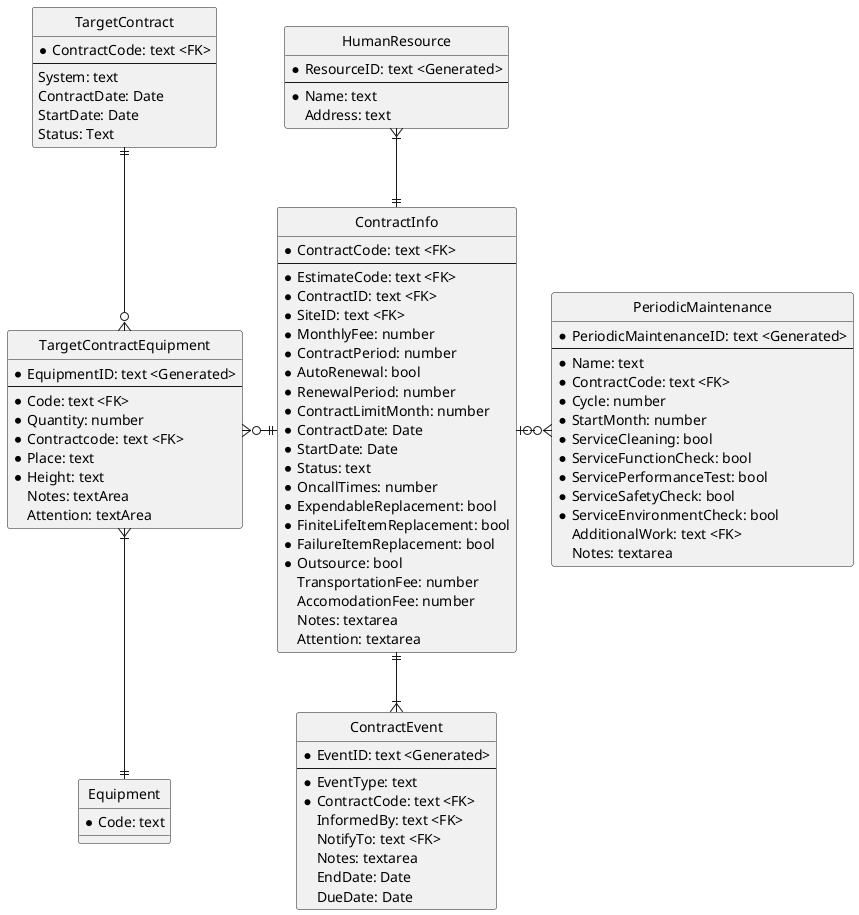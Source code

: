 @startuml
hide circle
skinparam linetype ortho

entity ContractInfo {
    * ContractCode: text <FK>
    --
    * EstimateCode: text <FK>
    * ContractID: text <FK>
    * SiteID: text <FK>
    * MonthlyFee: number
    * ContractPeriod: number
    * AutoRenewal: bool
    * RenewalPeriod: number
    * ContractLimitMonth: number
    * ContractDate: Date
    * StartDate: Date
    * Status: text
    * OncallTimes: number
    * ExpendableReplacement: bool
    * FiniteLifeItemReplacement: bool
    * FailureItemReplacement: bool
    * Outsource: bool
    TransportationFee: number
    AccomodationFee: number
    Notes: textarea
    Attention: textarea
}
' BuildingType: Office/ Factory/ Warehouse/ House/ Apartment/ Office building/ Store/ .. 

entity ContractEvent {
    * EventID: text <Generated>
    --
    * EventType: text
    * ContractCode: text <FK>
    InformedBy: text <FK>
    NotifyTo: text <FK>
    Notes: textarea
    EndDate: Date
    DueDate: Date
}
' EventType: Generated/ ChangeCondition/ Suspension/ Resume/ Termination

entity TargetContract {
    * ContractCode: text <FK>
    --
    System: text
    ContractDate: Date
    StartDate: Date
    Status: Text
}
' It's for demo, actually use CMS of each company.

entity TargetContractEquipment {
    * EquipmentID: text <Generated>
    --
    * Code: text <FK>
    * Quantity: number
    * Contractcode: text <FK>
    * Place: text
    * Height: text
    Notes: textArea
    Attention: textArea
}
' Height: Normal height/ Airial work platform/ Airial Work vehicle

entity PeriodicMaintenance {
    * PeriodicMaintenanceID: text <Generated>
    --
    * Name: text
    * ContractCode: text <FK>
    * Cycle: number
    * StartMonth: number
    * ServiceCleaning: bool
    * ServiceFunctionCheck: bool
    * ServicePerformanceTest: bool
    * ServiceSafetyCheck: bool
    * ServiceEnvironmentCheck: bool
    AdditionalWork: text <FK>
    Notes: textarea
}
' AdditionalWork: array of CheckStandardID

entity Equipment {
    * Code: text
}

entity HumanResource {
    * ResourceID: text <Generated>
    --
    * Name: text
    Address: text
}

HumanResource }|--|| ContractInfo
TargetContract ||-d-o{ TargetContractEquipment
Equipment ||-u-|{ TargetContractEquipment
TargetContractEquipment }o-r-|| ContractInfo
ContractInfo |o-r-o{ PeriodicMaintenance
ContractInfo ||--|{ ContractEvent

@enduml